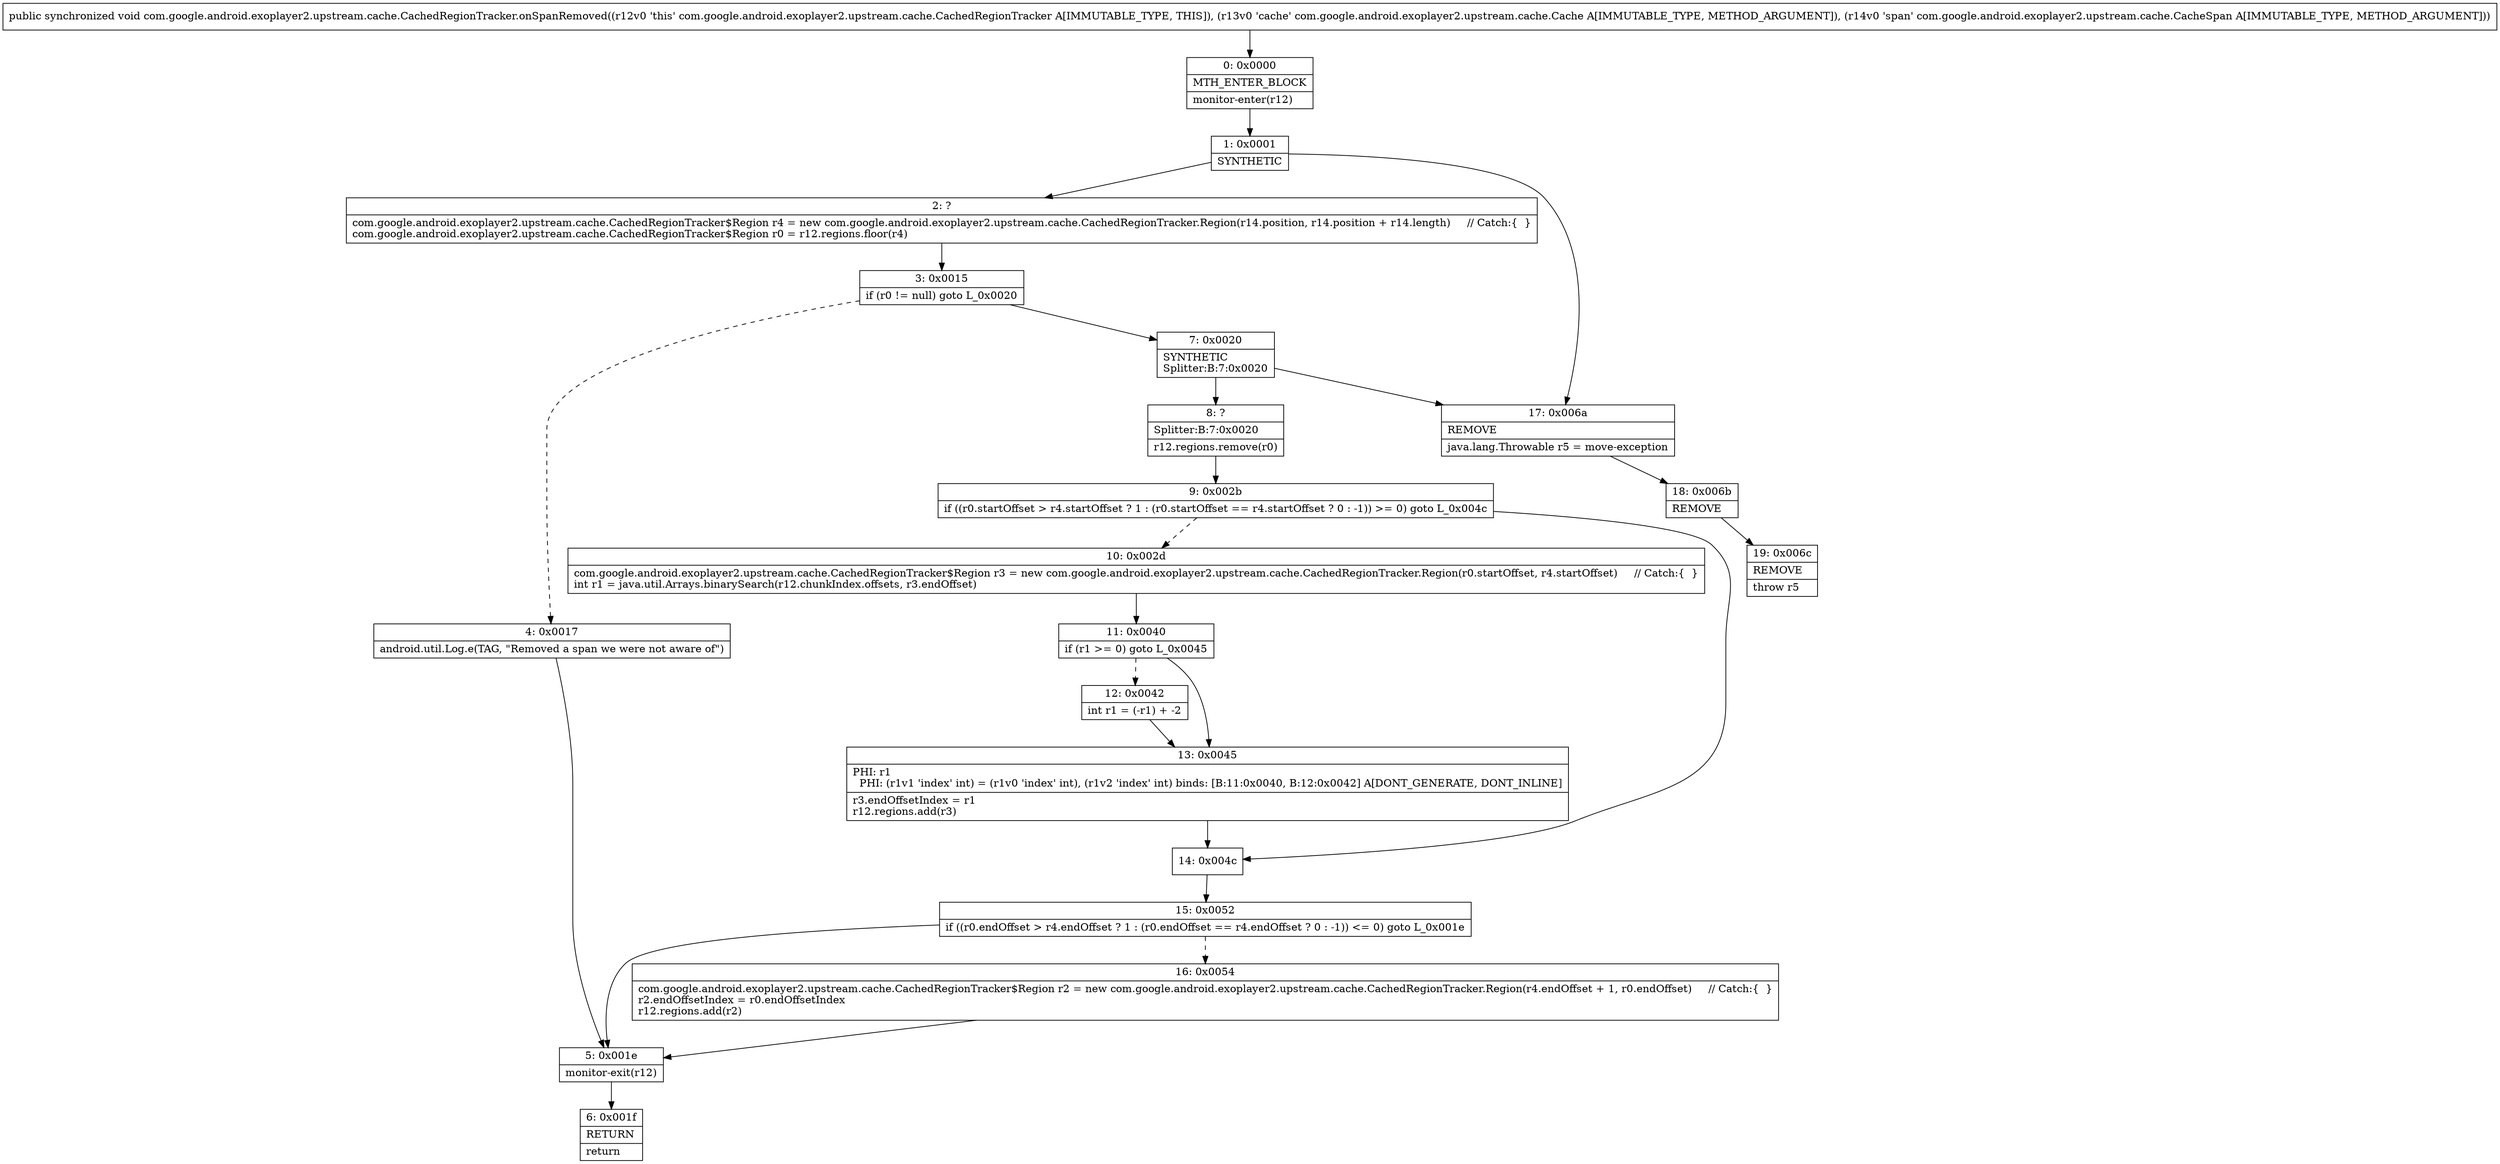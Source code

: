 digraph "CFG forcom.google.android.exoplayer2.upstream.cache.CachedRegionTracker.onSpanRemoved(Lcom\/google\/android\/exoplayer2\/upstream\/cache\/Cache;Lcom\/google\/android\/exoplayer2\/upstream\/cache\/CacheSpan;)V" {
Node_0 [shape=record,label="{0\:\ 0x0000|MTH_ENTER_BLOCK\l|monitor\-enter(r12)\l}"];
Node_1 [shape=record,label="{1\:\ 0x0001|SYNTHETIC\l}"];
Node_2 [shape=record,label="{2\:\ ?|com.google.android.exoplayer2.upstream.cache.CachedRegionTracker$Region r4 = new com.google.android.exoplayer2.upstream.cache.CachedRegionTracker.Region(r14.position, r14.position + r14.length)     \/\/ Catch:\{  \}\lcom.google.android.exoplayer2.upstream.cache.CachedRegionTracker$Region r0 = r12.regions.floor(r4)\l}"];
Node_3 [shape=record,label="{3\:\ 0x0015|if (r0 != null) goto L_0x0020\l}"];
Node_4 [shape=record,label="{4\:\ 0x0017|android.util.Log.e(TAG, \"Removed a span we were not aware of\")\l}"];
Node_5 [shape=record,label="{5\:\ 0x001e|monitor\-exit(r12)\l}"];
Node_6 [shape=record,label="{6\:\ 0x001f|RETURN\l|return\l}"];
Node_7 [shape=record,label="{7\:\ 0x0020|SYNTHETIC\lSplitter:B:7:0x0020\l}"];
Node_8 [shape=record,label="{8\:\ ?|Splitter:B:7:0x0020\l|r12.regions.remove(r0)\l}"];
Node_9 [shape=record,label="{9\:\ 0x002b|if ((r0.startOffset \> r4.startOffset ? 1 : (r0.startOffset == r4.startOffset ? 0 : \-1)) \>= 0) goto L_0x004c\l}"];
Node_10 [shape=record,label="{10\:\ 0x002d|com.google.android.exoplayer2.upstream.cache.CachedRegionTracker$Region r3 = new com.google.android.exoplayer2.upstream.cache.CachedRegionTracker.Region(r0.startOffset, r4.startOffset)     \/\/ Catch:\{  \}\lint r1 = java.util.Arrays.binarySearch(r12.chunkIndex.offsets, r3.endOffset)\l}"];
Node_11 [shape=record,label="{11\:\ 0x0040|if (r1 \>= 0) goto L_0x0045\l}"];
Node_12 [shape=record,label="{12\:\ 0x0042|int r1 = (\-r1) + \-2\l}"];
Node_13 [shape=record,label="{13\:\ 0x0045|PHI: r1 \l  PHI: (r1v1 'index' int) = (r1v0 'index' int), (r1v2 'index' int) binds: [B:11:0x0040, B:12:0x0042] A[DONT_GENERATE, DONT_INLINE]\l|r3.endOffsetIndex = r1\lr12.regions.add(r3)\l}"];
Node_14 [shape=record,label="{14\:\ 0x004c}"];
Node_15 [shape=record,label="{15\:\ 0x0052|if ((r0.endOffset \> r4.endOffset ? 1 : (r0.endOffset == r4.endOffset ? 0 : \-1)) \<= 0) goto L_0x001e\l}"];
Node_16 [shape=record,label="{16\:\ 0x0054|com.google.android.exoplayer2.upstream.cache.CachedRegionTracker$Region r2 = new com.google.android.exoplayer2.upstream.cache.CachedRegionTracker.Region(r4.endOffset + 1, r0.endOffset)     \/\/ Catch:\{  \}\lr2.endOffsetIndex = r0.endOffsetIndex\lr12.regions.add(r2)\l}"];
Node_17 [shape=record,label="{17\:\ 0x006a|REMOVE\l|java.lang.Throwable r5 = move\-exception\l}"];
Node_18 [shape=record,label="{18\:\ 0x006b|REMOVE\l}"];
Node_19 [shape=record,label="{19\:\ 0x006c|REMOVE\l|throw r5\l}"];
MethodNode[shape=record,label="{public synchronized void com.google.android.exoplayer2.upstream.cache.CachedRegionTracker.onSpanRemoved((r12v0 'this' com.google.android.exoplayer2.upstream.cache.CachedRegionTracker A[IMMUTABLE_TYPE, THIS]), (r13v0 'cache' com.google.android.exoplayer2.upstream.cache.Cache A[IMMUTABLE_TYPE, METHOD_ARGUMENT]), (r14v0 'span' com.google.android.exoplayer2.upstream.cache.CacheSpan A[IMMUTABLE_TYPE, METHOD_ARGUMENT])) }"];
MethodNode -> Node_0;
Node_0 -> Node_1;
Node_1 -> Node_2;
Node_1 -> Node_17;
Node_2 -> Node_3;
Node_3 -> Node_4[style=dashed];
Node_3 -> Node_7;
Node_4 -> Node_5;
Node_5 -> Node_6;
Node_7 -> Node_8;
Node_7 -> Node_17;
Node_8 -> Node_9;
Node_9 -> Node_10[style=dashed];
Node_9 -> Node_14;
Node_10 -> Node_11;
Node_11 -> Node_12[style=dashed];
Node_11 -> Node_13;
Node_12 -> Node_13;
Node_13 -> Node_14;
Node_14 -> Node_15;
Node_15 -> Node_5;
Node_15 -> Node_16[style=dashed];
Node_16 -> Node_5;
Node_17 -> Node_18;
Node_18 -> Node_19;
}

